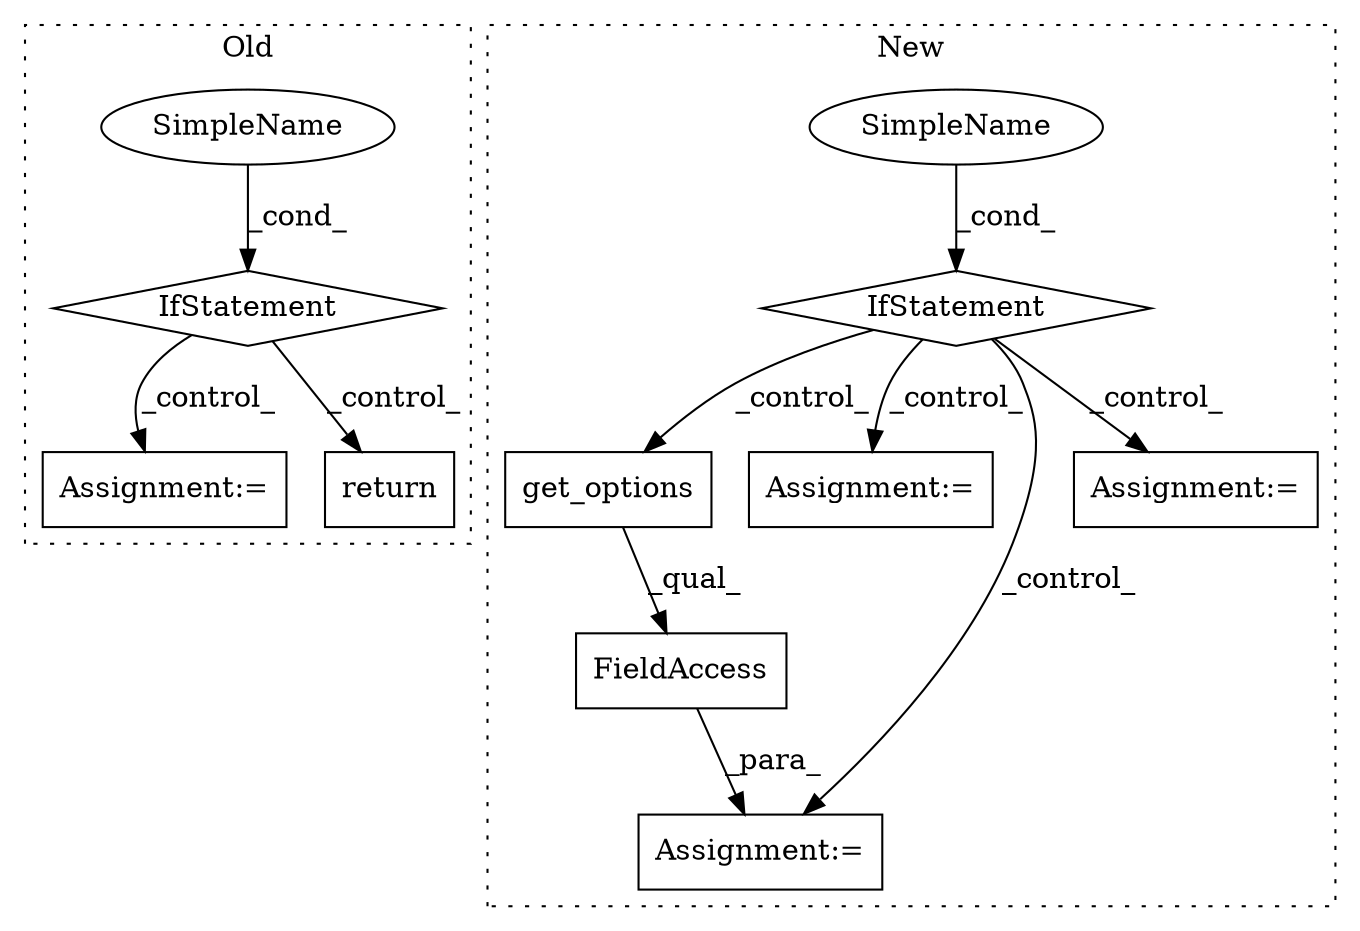 digraph G {
subgraph cluster0 {
1 [label="IfStatement" a="25" s="19874,19891" l="4,2" shape="diamond"];
4 [label="Assignment:=" a="7" s="20023" l="14" shape="box"];
5 [label="SimpleName" a="42" s="19878" l="13" shape="ellipse"];
11 [label="return" a="41" s="19903" l="7" shape="box"];
label = "Old";
style="dotted";
}
subgraph cluster1 {
2 [label="get_options" a="32" s="20137" l="13" shape="box"];
3 [label="FieldAccess" a="22" s="20132" l="32" shape="box"];
6 [label="IfStatement" a="25" s="19207,19273" l="4,2" shape="diamond"];
7 [label="Assignment:=" a="7" s="20053" l="1" shape="box"];
8 [label="SimpleName" a="42" s="" l="" shape="ellipse"];
9 [label="Assignment:=" a="7" s="20131" l="1" shape="box"];
10 [label="Assignment:=" a="7" s="20333" l="1" shape="box"];
label = "New";
style="dotted";
}
1 -> 11 [label="_control_"];
1 -> 4 [label="_control_"];
2 -> 3 [label="_qual_"];
3 -> 9 [label="_para_"];
5 -> 1 [label="_cond_"];
6 -> 9 [label="_control_"];
6 -> 10 [label="_control_"];
6 -> 2 [label="_control_"];
6 -> 7 [label="_control_"];
8 -> 6 [label="_cond_"];
}